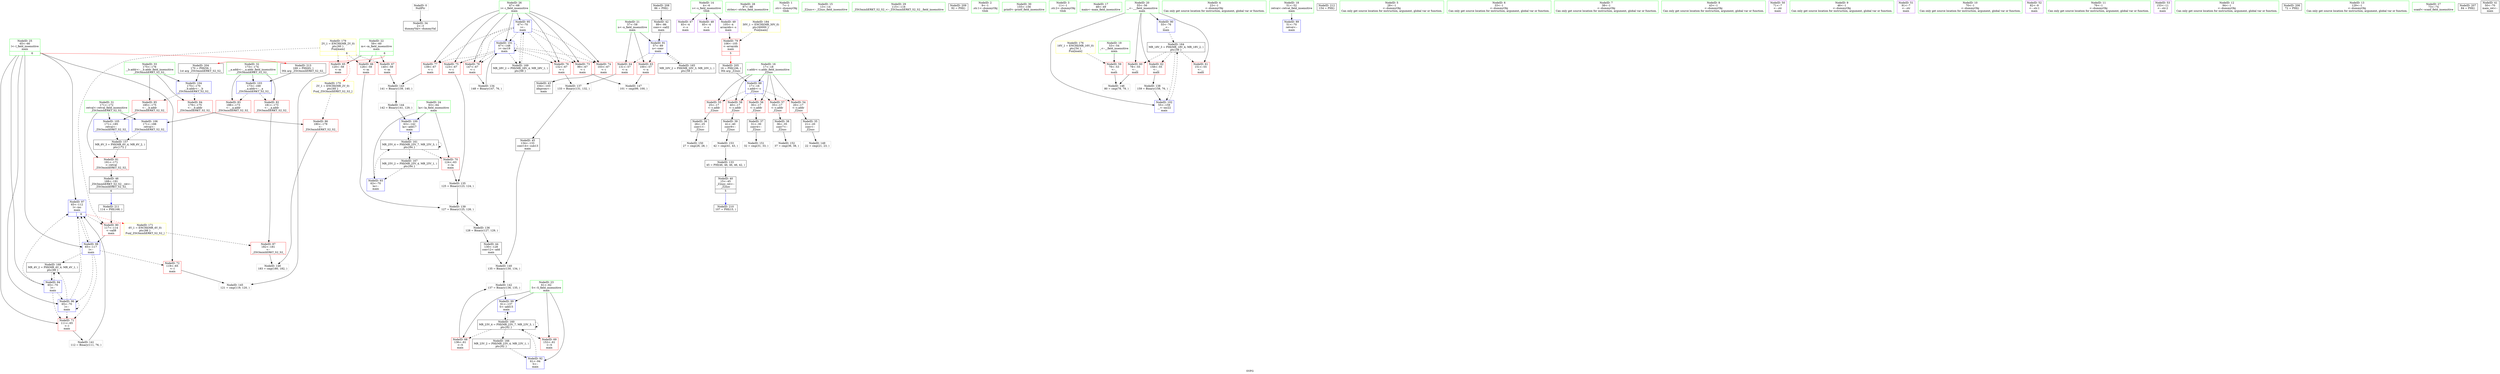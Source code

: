 digraph "SVFG" {
	label="SVFG";

	Node0x558d24518c00 [shape=record,color=grey,label="{NodeID: 0\nNullPtr}"];
	Node0x558d24518c00 -> Node0x558d24532030[style=solid];
	Node0x558d24532c90 [shape=record,color=blue,label="{NodeID: 97\n65\<--112\nl\<--inc\nmain\n|{|<s2>6}}"];
	Node0x558d24532c90 -> Node0x558d245355e0[style=dashed];
	Node0x558d24532c90 -> Node0x558d24532d60[style=dashed];
	Node0x558d24532c90:s2 -> Node0x558d245463c0[style=dashed,color=red];
	Node0x558d24530ea0 [shape=record,color=green,label="{NodeID: 14\n4\<--6\ns\<--s_field_insensitive\nGlob }"];
	Node0x558d24530ea0 -> Node0x558d24532af0[style=solid];
	Node0x558d24530ea0 -> Node0x558d24533be0[style=solid];
	Node0x558d24530ea0 -> Node0x558d24533cb0[style=solid];
	Node0x558d24531ac0 [shape=record,color=green,label="{NodeID: 28\n87\<--88\nstrlen\<--strlen_field_insensitive\n}"];
	Node0x558d24552af0 [shape=record,color=black,label="{NodeID: 208\n86 = PHI()\n}"];
	Node0x558d24552af0 -> Node0x558d245326e0[style=solid];
	Node0x558d245326e0 [shape=record,color=black,label="{NodeID: 42\n89\<--86\nconv\<--call2\nmain\n}"];
	Node0x558d245326e0 -> Node0x558d24535ed0[style=solid];
	Node0x558d2453a110 [shape=record,color=grey,label="{NodeID: 139\n127 = Binary(125, 126, )\n}"];
	Node0x558d2453a110 -> Node0x558d24539c90[style=solid];
	Node0x558d24534260 [shape=record,color=red,label="{NodeID: 56\n30\<--17\n\<--c.addr\n_Z2nzc\n}"];
	Node0x558d24534260 -> Node0x558d245322d0[style=solid];
	Node0x558d2453b610 [shape=record,color=grey,label="{NodeID: 153\n42 = cmp(41, 43, )\n}"];
	Node0x558d2453b610 -> Node0x558d24367c00[style=solid];
	Node0x558d24534dc0 [shape=record,color=red,label="{NodeID: 70\n124\<--63\n\<--la\nmain\n}"];
	Node0x558d24534dc0 -> Node0x558d24539b10[style=solid];
	Node0x558d245449a0 [shape=record,color=black,label="{NodeID: 167\nMR_25V_2 = PHI(MR_25V_4, MR_25V_1, )\npts\{64 \}\n}"];
	Node0x558d245449a0 -> Node0x558d24536070[style=dashed];
	Node0x558d24535920 [shape=record,color=red,label="{NodeID: 84\n179\<--175\n\<--__b.addr\n_ZSt3minIiERKT_S2_S2_\n}"];
	Node0x558d24535920 -> Node0x558d24535ac0[style=solid];
	Node0x558d2452fec0 [shape=record,color=green,label="{NodeID: 1\n7\<--1\n.str\<--dummyObj\nGlob }"];
	Node0x558d24532d60 [shape=record,color=blue,label="{NodeID: 98\n65\<--117\nl\<--\nmain\n}"];
	Node0x558d24532d60 -> Node0x558d24534e90[style=dashed];
	Node0x558d24532d60 -> Node0x558d24534f60[style=dashed];
	Node0x558d24532d60 -> Node0x558d24532bc0[style=dashed];
	Node0x558d24532d60 -> Node0x558d24532c90[style=dashed];
	Node0x558d24532d60 -> Node0x558d24544ea0[style=dashed];
	Node0x558d24530fa0 [shape=record,color=green,label="{NodeID: 15\n13\<--14\n_Z2nzc\<--_Z2nzc_field_insensitive\n}"];
	Node0x558d24531bc0 [shape=record,color=green,label="{NodeID: 29\n115\<--116\n_ZSt3minIiERKT_S2_S2_\<--_ZSt3minIiERKT_S2_S2__field_insensitive\n}"];
	Node0x558d24552c50 [shape=record,color=black,label="{NodeID: 209\n92 = PHI()\n}"];
	Node0x558d245327b0 [shape=record,color=black,label="{NodeID: 43\n104\<--103\nidxprom\<--\nmain\n}"];
	Node0x558d2453a290 [shape=record,color=grey,label="{NodeID: 140\n135 = Binary(130, 134, )\n}"];
	Node0x558d2453a290 -> Node0x558d2453a590[style=solid];
	Node0x558d24534330 [shape=record,color=red,label="{NodeID: 57\n35\<--17\n\<--c.addr\n_Z2nzc\n}"];
	Node0x558d24534330 -> Node0x558d245323a0[style=solid];
	Node0x558d24534e90 [shape=record,color=red,label="{NodeID: 71\n111\<--65\n\<--l\nmain\n}"];
	Node0x558d24534e90 -> Node0x558d2453a410[style=solid];
	Node0x558d24544ea0 [shape=record,color=black,label="{NodeID: 168\nMR_4V_2 = PHI(MR_4V_4, MR_4V_1, )\npts\{66 \}\n}"];
	Node0x558d24544ea0 -> Node0x558d24536140[style=dashed];
	Node0x558d245359f0 [shape=record,color=red,label="{NodeID: 85\n185\<--175\n\<--__b.addr\n_ZSt3minIiERKT_S2_S2_\n}"];
	Node0x558d245359f0 -> Node0x558d24533310[style=solid];
	Node0x558d2452ff50 [shape=record,color=green,label="{NodeID: 2\n9\<--1\n.str.1\<--dummyObj\nGlob }"];
	Node0x558d24532e30 [shape=record,color=blue,label="{NodeID: 99\n61\<--137\nS\<--add15\nmain\n}"];
	Node0x558d24532e30 -> Node0x558d245426a0[style=dashed];
	Node0x558d245310a0 [shape=record,color=green,label="{NodeID: 16\n17\<--18\nc.addr\<--c.addr_field_insensitive\n_Z2nzc\n}"];
	Node0x558d245310a0 -> Node0x558d245340c0[style=solid];
	Node0x558d245310a0 -> Node0x558d24534190[style=solid];
	Node0x558d245310a0 -> Node0x558d24534260[style=solid];
	Node0x558d245310a0 -> Node0x558d24534330[style=solid];
	Node0x558d245310a0 -> Node0x558d24534400[style=solid];
	Node0x558d245310a0 -> Node0x558d24535c60[style=solid];
	Node0x558d24531cc0 [shape=record,color=green,label="{NodeID: 30\n155\<--156\nprintf\<--printf_field_insensitive\n}"];
	Node0x558d24552d20 [shape=record,color=black,label="{NodeID: 210\n107 = PHI(15, )\n}"];
	Node0x558d24532880 [shape=record,color=black,label="{NodeID: 44\n130\<--128\nconv12\<--add\nmain\n}"];
	Node0x558d24532880 -> Node0x558d2453a290[style=solid];
	Node0x558d2453a410 [shape=record,color=grey,label="{NodeID: 141\n112 = Binary(111, 76, )\n}"];
	Node0x558d2453a410 -> Node0x558d24532c90[style=solid];
	Node0x558d24534400 [shape=record,color=red,label="{NodeID: 58\n40\<--17\n\<--c.addr\n_Z2nzc\n}"];
	Node0x558d24534400 -> Node0x558d24532470[style=solid];
	Node0x558d24534f60 [shape=record,color=red,label="{NodeID: 72\n119\<--65\n\<--l\nmain\n}"];
	Node0x558d24534f60 -> Node0x558d2453aa10[style=solid];
	Node0x558d245453a0 [shape=record,color=black,label="{NodeID: 169\nMR_28V_2 = PHI(MR_28V_4, MR_28V_1, )\npts\{68 \}\n}"];
	Node0x558d245453a0 -> Node0x558d24536210[style=dashed];
	Node0x558d24535ac0 [shape=record,color=red,label="{NodeID: 86\n180\<--179\n\<--\n_ZSt3minIiERKT_S2_S2_\n}"];
	Node0x558d24535ac0 -> Node0x558d2453ae90[style=solid];
	Node0x558d2452ffe0 [shape=record,color=green,label="{NodeID: 3\n11\<--1\n.str.2\<--dummyObj\nGlob }"];
	Node0x558d24532f00 [shape=record,color=blue,label="{NodeID: 100\n63\<--142\nla\<--add17\nmain\n}"];
	Node0x558d24532f00 -> Node0x558d24542ba0[style=dashed];
	Node0x558d24531170 [shape=record,color=green,label="{NodeID: 17\n48\<--49\nmain\<--main_field_insensitive\n}"];
	Node0x558d24531dc0 [shape=record,color=green,label="{NodeID: 31\n171\<--172\nretval\<--retval_field_insensitive\n_ZSt3minIiERKT_S2_S2_\n}"];
	Node0x558d24531dc0 -> Node0x558d245356b0[style=solid];
	Node0x558d24531dc0 -> Node0x558d24533310[style=solid];
	Node0x558d24531dc0 -> Node0x558d24537330[style=solid];
	Node0x558d24552e90 [shape=record,color=black,label="{NodeID: 211\n114 = PHI(168, )\n}"];
	Node0x558d24552e90 -> Node0x558d245355e0[style=solid];
	Node0x558d24532950 [shape=record,color=black,label="{NodeID: 45\n134\<--133\nconv14\<--sub13\nmain\n}"];
	Node0x558d24532950 -> Node0x558d2453a290[style=solid];
	Node0x558d2453a590 [shape=record,color=grey,label="{NodeID: 142\n137 = Binary(136, 135, )\n}"];
	Node0x558d2453a590 -> Node0x558d24532e30[style=solid];
	Node0x558d245344d0 [shape=record,color=red,label="{NodeID: 59\n79\<--53\n\<--_\nmain\n}"];
	Node0x558d245344d0 -> Node0x558d2453ab90[style=solid];
	Node0x558d24535030 [shape=record,color=red,label="{NodeID: 73\n99\<--67\n\<--i\nmain\n}"];
	Node0x558d24535030 -> Node0x558d2453ad10[style=solid];
	Node0x558d245458a0 [shape=record,color=yellow,style=double,label="{NodeID: 170\n2V_1 = ENCHI(MR_2V_0)\npts\{60 \}\nFun[_ZSt3minIiERKT_S2_S2_]}"];
	Node0x558d245458a0 -> Node0x558d24535ac0[style=dashed];
	Node0x558d24535b90 [shape=record,color=red,label="{NodeID: 87\n182\<--181\n\<--\n_ZSt3minIiERKT_S2_S2_\n}"];
	Node0x558d24535b90 -> Node0x558d2453ae90[style=solid];
	Node0x558d24530070 [shape=record,color=green,label="{NodeID: 4\n23\<--1\n\<--dummyObj\nCan only get source location for instruction, argument, global var or function.}"];
	Node0x558d24547760 [shape=record,color=yellow,style=double,label="{NodeID: 184\n30V_1 = ENCHI(MR_30V_0)\npts\{60000 \}\nFun[main]}"];
	Node0x558d24547760 -> Node0x558d24535510[style=dashed];
	Node0x558d24532fd0 [shape=record,color=blue,label="{NodeID: 101\n67\<--148\ni\<--inc19\nmain\n}"];
	Node0x558d24532fd0 -> Node0x558d24535030[style=dashed];
	Node0x558d24532fd0 -> Node0x558d24535100[style=dashed];
	Node0x558d24532fd0 -> Node0x558d245351d0[style=dashed];
	Node0x558d24532fd0 -> Node0x558d245352a0[style=dashed];
	Node0x558d24532fd0 -> Node0x558d24535370[style=dashed];
	Node0x558d24532fd0 -> Node0x558d24535440[style=dashed];
	Node0x558d24532fd0 -> Node0x558d24532fd0[style=dashed];
	Node0x558d24532fd0 -> Node0x558d245453a0[style=dashed];
	Node0x558d24531270 [shape=record,color=green,label="{NodeID: 18\n51\<--52\nretval\<--retval_field_insensitive\nmain\n}"];
	Node0x558d24531270 -> Node0x558d24535d30[style=solid];
	Node0x558d24531e90 [shape=record,color=green,label="{NodeID: 32\n173\<--174\n__a.addr\<--__a.addr_field_insensitive\n_ZSt3minIiERKT_S2_S2_\n}"];
	Node0x558d24531e90 -> Node0x558d24535780[style=solid];
	Node0x558d24531e90 -> Node0x558d24535850[style=solid];
	Node0x558d24531e90 -> Node0x558d24533170[style=solid];
	Node0x558d24553060 [shape=record,color=black,label="{NodeID: 212\n154 = PHI()\n}"];
	Node0x558d24532a20 [shape=record,color=black,label="{NodeID: 46\n168\<--191\n_ZSt3minIiERKT_S2_S2__ret\<--\n_ZSt3minIiERKT_S2_S2_\n|{<s0>6}}"];
	Node0x558d24532a20:s0 -> Node0x558d24552e90[style=solid,color=blue];
	Node0x558d2453a710 [shape=record,color=grey,label="{NodeID: 143\n141 = Binary(139, 140, )\n}"];
	Node0x558d2453a710 -> Node0x558d2453a890[style=solid];
	Node0x558d245345a0 [shape=record,color=red,label="{NodeID: 60\n78\<--55\n\<--__\nmain\n}"];
	Node0x558d245345a0 -> Node0x558d2453ab90[style=solid];
	Node0x558d245417a0 [shape=record,color=black,label="{NodeID: 157\nMR_6V_3 = PHI(MR_6V_4, MR_6V_2, )\npts\{172 \}\n}"];
	Node0x558d245417a0 -> Node0x558d245356b0[style=dashed];
	Node0x558d24535100 [shape=record,color=red,label="{NodeID: 74\n103\<--67\n\<--i\nmain\n}"];
	Node0x558d24535100 -> Node0x558d245327b0[style=solid];
	Node0x558d245463c0 [shape=record,color=yellow,style=double,label="{NodeID: 171\n4V_1 = ENCHI(MR_4V_0)\npts\{66 \}\nFun[_ZSt3minIiERKT_S2_S2_]}"];
	Node0x558d245463c0 -> Node0x558d24535b90[style=dashed];
	Node0x558d24535c60 [shape=record,color=blue,label="{NodeID: 88\n17\<--16\nc.addr\<--c\n_Z2nzc\n}"];
	Node0x558d24535c60 -> Node0x558d245340c0[style=dashed];
	Node0x558d24535c60 -> Node0x558d24534190[style=dashed];
	Node0x558d24535c60 -> Node0x558d24534260[style=dashed];
	Node0x558d24535c60 -> Node0x558d24534330[style=dashed];
	Node0x558d24535c60 -> Node0x558d24534400[style=dashed];
	Node0x558d245308b0 [shape=record,color=green,label="{NodeID: 5\n28\<--1\n\<--dummyObj\nCan only get source location for instruction, argument, global var or function.}"];
	Node0x558d245330a0 [shape=record,color=blue,label="{NodeID: 102\n55\<--159\n__\<--inc22\nmain\n}"];
	Node0x558d245330a0 -> Node0x558d24543aa0[style=dashed];
	Node0x558d24531340 [shape=record,color=green,label="{NodeID: 19\n53\<--54\n_\<--__field_insensitive\nmain\n}"];
	Node0x558d24531340 -> Node0x558d245344d0[style=solid];
	Node0x558d24531f60 [shape=record,color=green,label="{NodeID: 33\n175\<--176\n__b.addr\<--__b.addr_field_insensitive\n_ZSt3minIiERKT_S2_S2_\n}"];
	Node0x558d24531f60 -> Node0x558d24535920[style=solid];
	Node0x558d24531f60 -> Node0x558d245359f0[style=solid];
	Node0x558d24531f60 -> Node0x558d24533240[style=solid];
	Node0x558d24553130 [shape=record,color=black,label="{NodeID: 213\n169 = PHI(65, )\n0th arg _ZSt3minIiERKT_S2_S2_ }"];
	Node0x558d24553130 -> Node0x558d24533170[style=solid];
	Node0x558d24532af0 [shape=record,color=purple,label="{NodeID: 47\n83\<--4\n\<--s\nmain\n}"];
	Node0x558d2453a890 [shape=record,color=grey,label="{NodeID: 144\n142 = Binary(141, 129, )\n}"];
	Node0x558d2453a890 -> Node0x558d24532f00[style=solid];
	Node0x558d24534670 [shape=record,color=red,label="{NodeID: 61\n151\<--55\n\<--__\nmain\n}"];
	Node0x558d245351d0 [shape=record,color=red,label="{NodeID: 75\n123\<--67\n\<--i\nmain\n}"];
	Node0x558d245351d0 -> Node0x558d24539b10[style=solid];
	Node0x558d24535d30 [shape=record,color=blue,label="{NodeID: 89\n51\<--70\nretval\<--\nmain\n}"];
	Node0x558d24530940 [shape=record,color=green,label="{NodeID: 6\n33\<--1\n\<--dummyObj\nCan only get source location for instruction, argument, global var or function.}"];
	Node0x558d24533170 [shape=record,color=blue,label="{NodeID: 103\n173\<--169\n__a.addr\<--__a\n_ZSt3minIiERKT_S2_S2_\n}"];
	Node0x558d24533170 -> Node0x558d24535780[style=dashed];
	Node0x558d24533170 -> Node0x558d24535850[style=dashed];
	Node0x558d24531410 [shape=record,color=green,label="{NodeID: 20\n55\<--56\n__\<--___field_insensitive\nmain\n}"];
	Node0x558d24531410 -> Node0x558d245345a0[style=solid];
	Node0x558d24531410 -> Node0x558d24534670[style=solid];
	Node0x558d24531410 -> Node0x558d24534740[style=solid];
	Node0x558d24531410 -> Node0x558d24535e00[style=solid];
	Node0x558d24531410 -> Node0x558d245330a0[style=solid];
	Node0x558d24532030 [shape=record,color=black,label="{NodeID: 34\n2\<--3\ndummyVal\<--dummyVal\n}"];
	Node0x558d24533be0 [shape=record,color=purple,label="{NodeID: 48\n85\<--4\n\<--s\nmain\n}"];
	Node0x558d2453aa10 [shape=record,color=grey,label="{NodeID: 145\n121 = cmp(119, 120, )\n}"];
	Node0x558d24534740 [shape=record,color=red,label="{NodeID: 62\n158\<--55\n\<--__\nmain\n}"];
	Node0x558d24534740 -> Node0x558d24539f90[style=solid];
	Node0x558d245352a0 [shape=record,color=red,label="{NodeID: 76\n132\<--67\n\<--i\nmain\n}"];
	Node0x558d245352a0 -> Node0x558d24539e10[style=solid];
	Node0x558d24535e00 [shape=record,color=blue,label="{NodeID: 90\n55\<--76\n__\<--\nmain\n}"];
	Node0x558d24535e00 -> Node0x558d24543aa0[style=dashed];
	Node0x558d245309d0 [shape=record,color=green,label="{NodeID: 7\n38\<--1\n\<--dummyObj\nCan only get source location for instruction, argument, global var or function.}"];
	Node0x558d24533240 [shape=record,color=blue,label="{NodeID: 104\n175\<--170\n__b.addr\<--__b\n_ZSt3minIiERKT_S2_S2_\n}"];
	Node0x558d24533240 -> Node0x558d24535920[style=dashed];
	Node0x558d24533240 -> Node0x558d245359f0[style=dashed];
	Node0x558d245314e0 [shape=record,color=green,label="{NodeID: 21\n57\<--58\nn\<--n_field_insensitive\nmain\n}"];
	Node0x558d245314e0 -> Node0x558d24534810[style=solid];
	Node0x558d245314e0 -> Node0x558d245348e0[style=solid];
	Node0x558d245314e0 -> Node0x558d24535ed0[style=solid];
	Node0x558d24532130 [shape=record,color=black,label="{NodeID: 35\n21\<--20\nconv\<--\n_Z2nzc\n}"];
	Node0x558d24532130 -> Node0x558d2453b010[style=solid];
	Node0x558d24533cb0 [shape=record,color=purple,label="{NodeID: 49\n105\<--4\narrayidx\<--s\nmain\n}"];
	Node0x558d24533cb0 -> Node0x558d24535510[style=solid];
	Node0x558d2453ab90 [shape=record,color=grey,label="{NodeID: 146\n80 = cmp(78, 79, )\n}"];
	Node0x558d24534810 [shape=record,color=red,label="{NodeID: 63\n100\<--57\n\<--n\nmain\n}"];
	Node0x558d24534810 -> Node0x558d2453ad10[style=solid];
	Node0x558d245426a0 [shape=record,color=black,label="{NodeID: 160\nMR_23V_4 = PHI(MR_23V_7, MR_23V_3, )\npts\{62 \}\n}"];
	Node0x558d245426a0 -> Node0x558d24534c20[style=dashed];
	Node0x558d245426a0 -> Node0x558d24534cf0[style=dashed];
	Node0x558d245426a0 -> Node0x558d24532e30[style=dashed];
	Node0x558d245426a0 -> Node0x558d245426a0[style=dashed];
	Node0x558d245426a0 -> Node0x558d245444a0[style=dashed];
	Node0x558d24535370 [shape=record,color=red,label="{NodeID: 77\n139\<--67\n\<--i\nmain\n}"];
	Node0x558d24535370 -> Node0x558d2453a710[style=solid];
	Node0x558d24535ed0 [shape=record,color=blue,label="{NodeID: 91\n57\<--89\nn\<--conv\nmain\n}"];
	Node0x558d24535ed0 -> Node0x558d24534810[style=dashed];
	Node0x558d24535ed0 -> Node0x558d245348e0[style=dashed];
	Node0x558d24535ed0 -> Node0x558d24543fa0[style=dashed];
	Node0x558d24530a60 [shape=record,color=green,label="{NodeID: 8\n43\<--1\n\<--dummyObj\nCan only get source location for instruction, argument, global var or function.}"];
	Node0x558d24533310 [shape=record,color=blue,label="{NodeID: 105\n171\<--185\nretval\<--\n_ZSt3minIiERKT_S2_S2_\n}"];
	Node0x558d24533310 -> Node0x558d245417a0[style=dashed];
	Node0x558d245315b0 [shape=record,color=green,label="{NodeID: 22\n59\<--60\nm\<--m_field_insensitive\nmain\n|{|<s3>6}}"];
	Node0x558d245315b0 -> Node0x558d245349b0[style=solid];
	Node0x558d245315b0 -> Node0x558d24534a80[style=solid];
	Node0x558d245315b0 -> Node0x558d24534b50[style=solid];
	Node0x558d245315b0:s3 -> Node0x558d24551f90[style=solid,color=red];
	Node0x558d24532200 [shape=record,color=black,label="{NodeID: 36\n26\<--25\nconv1\<--\n_Z2nzc\n}"];
	Node0x558d24532200 -> Node0x558d2453b190[style=solid];
	Node0x558d24367c00 [shape=record,color=black,label="{NodeID: 133\n45 = PHI(46, 46, 46, 46, 42, )\n}"];
	Node0x558d24367c00 -> Node0x558d24532540[style=solid];
	Node0x558d24533d80 [shape=record,color=purple,label="{NodeID: 50\n71\<--7\n\<--.str\nmain\n}"];
	Node0x558d2453ad10 [shape=record,color=grey,label="{NodeID: 147\n101 = cmp(99, 100, )\n}"];
	Node0x558d245348e0 [shape=record,color=red,label="{NodeID: 64\n131\<--57\n\<--n\nmain\n}"];
	Node0x558d245348e0 -> Node0x558d24539e10[style=solid];
	Node0x558d24542ba0 [shape=record,color=black,label="{NodeID: 161\nMR_25V_4 = PHI(MR_25V_7, MR_25V_3, )\npts\{64 \}\n}"];
	Node0x558d24542ba0 -> Node0x558d24534dc0[style=dashed];
	Node0x558d24542ba0 -> Node0x558d24532f00[style=dashed];
	Node0x558d24542ba0 -> Node0x558d24542ba0[style=dashed];
	Node0x558d24542ba0 -> Node0x558d245449a0[style=dashed];
	Node0x558d24535440 [shape=record,color=red,label="{NodeID: 78\n147\<--67\n\<--i\nmain\n}"];
	Node0x558d24535440 -> Node0x558d24539990[style=solid];
	Node0x558d24535fa0 [shape=record,color=blue,label="{NodeID: 92\n61\<--94\nS\<--\nmain\n}"];
	Node0x558d24535fa0 -> Node0x558d245426a0[style=dashed];
	Node0x558d24530af0 [shape=record,color=green,label="{NodeID: 9\n46\<--1\n\<--dummyObj\nCan only get source location for instruction, argument, global var or function.}"];
	Node0x558d24537330 [shape=record,color=blue,label="{NodeID: 106\n171\<--188\nretval\<--\n_ZSt3minIiERKT_S2_S2_\n}"];
	Node0x558d24537330 -> Node0x558d245417a0[style=dashed];
	Node0x558d24531680 [shape=record,color=green,label="{NodeID: 23\n61\<--62\nS\<--S_field_insensitive\nmain\n}"];
	Node0x558d24531680 -> Node0x558d24534c20[style=solid];
	Node0x558d24531680 -> Node0x558d24534cf0[style=solid];
	Node0x558d24531680 -> Node0x558d24535fa0[style=solid];
	Node0x558d24531680 -> Node0x558d24532e30[style=solid];
	Node0x558d245322d0 [shape=record,color=black,label="{NodeID: 37\n31\<--30\nconv4\<--\n_Z2nzc\n}"];
	Node0x558d245322d0 -> Node0x558d2453b310[style=solid];
	Node0x558d24539990 [shape=record,color=grey,label="{NodeID: 134\n148 = Binary(147, 76, )\n}"];
	Node0x558d24539990 -> Node0x558d24532fd0[style=solid];
	Node0x558d24533e50 [shape=record,color=purple,label="{NodeID: 51\n91\<--7\n\<--.str\nmain\n}"];
	Node0x558d2453ae90 [shape=record,color=grey,label="{NodeID: 148\n183 = cmp(180, 182, )\n}"];
	Node0x558d245349b0 [shape=record,color=red,label="{NodeID: 65\n120\<--59\n\<--m\nmain\n}"];
	Node0x558d245349b0 -> Node0x558d2453aa10[style=solid];
	Node0x558d24535510 [shape=record,color=red,label="{NodeID: 79\n106\<--105\n\<--arrayidx\nmain\n|{<s0>5}}"];
	Node0x558d24535510:s0 -> Node0x558d24552180[style=solid,color=red];
	Node0x558d24546850 [shape=record,color=yellow,style=double,label="{NodeID: 176\n16V_1 = ENCHI(MR_16V_0)\npts\{54 \}\nFun[main]}"];
	Node0x558d24546850 -> Node0x558d245344d0[style=dashed];
	Node0x558d24536070 [shape=record,color=blue,label="{NodeID: 93\n63\<--70\nla\<--\nmain\n}"];
	Node0x558d24536070 -> Node0x558d24542ba0[style=dashed];
	Node0x558d24530b80 [shape=record,color=green,label="{NodeID: 10\n70\<--1\n\<--dummyObj\nCan only get source location for instruction, argument, global var or function.}"];
	Node0x558d24531750 [shape=record,color=green,label="{NodeID: 24\n63\<--64\nla\<--la_field_insensitive\nmain\n}"];
	Node0x558d24531750 -> Node0x558d24534dc0[style=solid];
	Node0x558d24531750 -> Node0x558d24536070[style=solid];
	Node0x558d24531750 -> Node0x558d24532f00[style=solid];
	Node0x558d24551f90 [shape=record,color=black,label="{NodeID: 204\n170 = PHI(59, )\n1st arg _ZSt3minIiERKT_S2_S2_ }"];
	Node0x558d24551f90 -> Node0x558d24533240[style=solid];
	Node0x558d245323a0 [shape=record,color=black,label="{NodeID: 38\n36\<--35\nconv7\<--\n_Z2nzc\n}"];
	Node0x558d245323a0 -> Node0x558d2453b490[style=solid];
	Node0x558d24539b10 [shape=record,color=grey,label="{NodeID: 135\n125 = Binary(123, 124, )\n}"];
	Node0x558d24539b10 -> Node0x558d2453a110[style=solid];
	Node0x558d24533f20 [shape=record,color=purple,label="{NodeID: 52\n82\<--9\n\<--.str.1\nmain\n}"];
	Node0x558d2453b010 [shape=record,color=grey,label="{NodeID: 149\n22 = cmp(21, 23, )\n}"];
	Node0x558d24534a80 [shape=record,color=red,label="{NodeID: 66\n126\<--59\n\<--m\nmain\n}"];
	Node0x558d24534a80 -> Node0x558d2453a110[style=solid];
	Node0x558d245355e0 [shape=record,color=red,label="{NodeID: 80\n117\<--114\n\<--call8\nmain\n}"];
	Node0x558d245355e0 -> Node0x558d24532d60[style=solid];
	Node0x558d24536140 [shape=record,color=blue,label="{NodeID: 94\n65\<--70\nl\<--\nmain\n}"];
	Node0x558d24536140 -> Node0x558d24534e90[style=dashed];
	Node0x558d24536140 -> Node0x558d24532bc0[style=dashed];
	Node0x558d24536140 -> Node0x558d24532c90[style=dashed];
	Node0x558d24536140 -> Node0x558d24544ea0[style=dashed];
	Node0x558d24530c10 [shape=record,color=green,label="{NodeID: 11\n76\<--1\n\<--dummyObj\nCan only get source location for instruction, argument, global var or function.}"];
	Node0x558d24531820 [shape=record,color=green,label="{NodeID: 25\n65\<--66\nl\<--l_field_insensitive\nmain\n|{|<s6>6}}"];
	Node0x558d24531820 -> Node0x558d24534e90[style=solid];
	Node0x558d24531820 -> Node0x558d24534f60[style=solid];
	Node0x558d24531820 -> Node0x558d24536140[style=solid];
	Node0x558d24531820 -> Node0x558d24532bc0[style=solid];
	Node0x558d24531820 -> Node0x558d24532c90[style=solid];
	Node0x558d24531820 -> Node0x558d24532d60[style=solid];
	Node0x558d24531820:s6 -> Node0x558d24553130[style=solid,color=red];
	Node0x558d24552180 [shape=record,color=black,label="{NodeID: 205\n16 = PHI(106, )\n0th arg _Z2nzc }"];
	Node0x558d24552180 -> Node0x558d24535c60[style=solid];
	Node0x558d24532470 [shape=record,color=black,label="{NodeID: 39\n41\<--40\nconv9\<--\n_Z2nzc\n}"];
	Node0x558d24532470 -> Node0x558d2453b610[style=solid];
	Node0x558d24539c90 [shape=record,color=grey,label="{NodeID: 136\n128 = Binary(127, 129, )\n}"];
	Node0x558d24539c90 -> Node0x558d24532880[style=solid];
	Node0x558d24533ff0 [shape=record,color=purple,label="{NodeID: 53\n153\<--11\n\<--.str.2\nmain\n}"];
	Node0x558d2453b190 [shape=record,color=grey,label="{NodeID: 150\n27 = cmp(26, 28, )\n}"];
	Node0x558d24534b50 [shape=record,color=red,label="{NodeID: 67\n140\<--59\n\<--m\nmain\n}"];
	Node0x558d24534b50 -> Node0x558d2453a710[style=solid];
	Node0x558d24543aa0 [shape=record,color=black,label="{NodeID: 164\nMR_18V_3 = PHI(MR_18V_4, MR_18V_2, )\npts\{56 \}\n}"];
	Node0x558d24543aa0 -> Node0x558d245345a0[style=dashed];
	Node0x558d24543aa0 -> Node0x558d24534670[style=dashed];
	Node0x558d24543aa0 -> Node0x558d24534740[style=dashed];
	Node0x558d24543aa0 -> Node0x558d245330a0[style=dashed];
	Node0x558d245356b0 [shape=record,color=red,label="{NodeID: 81\n191\<--171\n\<--retval\n_ZSt3minIiERKT_S2_S2_\n}"];
	Node0x558d245356b0 -> Node0x558d24532a20[style=solid];
	Node0x558d24536210 [shape=record,color=blue,label="{NodeID: 95\n67\<--70\ni\<--\nmain\n}"];
	Node0x558d24536210 -> Node0x558d24535030[style=dashed];
	Node0x558d24536210 -> Node0x558d24535100[style=dashed];
	Node0x558d24536210 -> Node0x558d245351d0[style=dashed];
	Node0x558d24536210 -> Node0x558d245352a0[style=dashed];
	Node0x558d24536210 -> Node0x558d24535370[style=dashed];
	Node0x558d24536210 -> Node0x558d24535440[style=dashed];
	Node0x558d24536210 -> Node0x558d24532fd0[style=dashed];
	Node0x558d24536210 -> Node0x558d245453a0[style=dashed];
	Node0x558d24530ca0 [shape=record,color=green,label="{NodeID: 12\n94\<--1\n\<--dummyObj\nCan only get source location for instruction, argument, global var or function.}"];
	Node0x558d245318f0 [shape=record,color=green,label="{NodeID: 26\n67\<--68\ni\<--i_field_insensitive\nmain\n}"];
	Node0x558d245318f0 -> Node0x558d24535030[style=solid];
	Node0x558d245318f0 -> Node0x558d24535100[style=solid];
	Node0x558d245318f0 -> Node0x558d245351d0[style=solid];
	Node0x558d245318f0 -> Node0x558d245352a0[style=solid];
	Node0x558d245318f0 -> Node0x558d24535370[style=solid];
	Node0x558d245318f0 -> Node0x558d24535440[style=solid];
	Node0x558d245318f0 -> Node0x558d24536210[style=solid];
	Node0x558d245318f0 -> Node0x558d24532fd0[style=solid];
	Node0x558d24552280 [shape=record,color=black,label="{NodeID: 206\n72 = PHI()\n}"];
	Node0x558d24532540 [shape=record,color=black,label="{NodeID: 40\n15\<--45\n_Z2nzc_ret\<--\n_Z2nzc\n|{<s0>5}}"];
	Node0x558d24532540:s0 -> Node0x558d24552d20[style=solid,color=blue];
	Node0x558d24539e10 [shape=record,color=grey,label="{NodeID: 137\n133 = Binary(131, 132, )\n}"];
	Node0x558d24539e10 -> Node0x558d24532950[style=solid];
	Node0x558d245340c0 [shape=record,color=red,label="{NodeID: 54\n20\<--17\n\<--c.addr\n_Z2nzc\n}"];
	Node0x558d245340c0 -> Node0x558d24532130[style=solid];
	Node0x558d2453b310 [shape=record,color=grey,label="{NodeID: 151\n32 = cmp(31, 33, )\n}"];
	Node0x558d24534c20 [shape=record,color=red,label="{NodeID: 68\n136\<--61\n\<--S\nmain\n}"];
	Node0x558d24534c20 -> Node0x558d2453a590[style=solid];
	Node0x558d24543fa0 [shape=record,color=black,label="{NodeID: 165\nMR_20V_2 = PHI(MR_20V_3, MR_20V_1, )\npts\{58 \}\n}"];
	Node0x558d24543fa0 -> Node0x558d24535ed0[style=dashed];
	Node0x558d24535780 [shape=record,color=red,label="{NodeID: 82\n181\<--173\n\<--__a.addr\n_ZSt3minIiERKT_S2_S2_\n}"];
	Node0x558d24535780 -> Node0x558d24535b90[style=solid];
	Node0x558d24546af0 [shape=record,color=yellow,style=double,label="{NodeID: 179\n2V_1 = ENCHI(MR_2V_0)\npts\{60 \}\nFun[main]|{|<s4>6}}"];
	Node0x558d24546af0 -> Node0x558d245349b0[style=dashed];
	Node0x558d24546af0 -> Node0x558d24534a80[style=dashed];
	Node0x558d24546af0 -> Node0x558d24534b50[style=dashed];
	Node0x558d24546af0 -> Node0x558d245355e0[style=dashed];
	Node0x558d24546af0:s4 -> Node0x558d245458a0[style=dashed,color=red];
	Node0x558d24532bc0 [shape=record,color=blue,label="{NodeID: 96\n65\<--70\nl\<--\nmain\n}"];
	Node0x558d24532bc0 -> Node0x558d24534e90[style=dashed];
	Node0x558d24532bc0 -> Node0x558d24532bc0[style=dashed];
	Node0x558d24532bc0 -> Node0x558d24532c90[style=dashed];
	Node0x558d24532bc0 -> Node0x558d24544ea0[style=dashed];
	Node0x558d24530da0 [shape=record,color=green,label="{NodeID: 13\n129\<--1\n\<--dummyObj\nCan only get source location for instruction, argument, global var or function.}"];
	Node0x558d245319c0 [shape=record,color=green,label="{NodeID: 27\n73\<--74\nscanf\<--scanf_field_insensitive\n}"];
	Node0x558d24552380 [shape=record,color=black,label="{NodeID: 207\n84 = PHI()\n}"];
	Node0x558d24532610 [shape=record,color=black,label="{NodeID: 41\n50\<--70\nmain_ret\<--\nmain\n}"];
	Node0x558d24539f90 [shape=record,color=grey,label="{NodeID: 138\n159 = Binary(158, 76, )\n}"];
	Node0x558d24539f90 -> Node0x558d245330a0[style=solid];
	Node0x558d24534190 [shape=record,color=red,label="{NodeID: 55\n25\<--17\n\<--c.addr\n_Z2nzc\n}"];
	Node0x558d24534190 -> Node0x558d24532200[style=solid];
	Node0x558d2453b490 [shape=record,color=grey,label="{NodeID: 152\n37 = cmp(36, 38, )\n}"];
	Node0x558d24534cf0 [shape=record,color=red,label="{NodeID: 69\n152\<--61\n\<--S\nmain\n}"];
	Node0x558d245444a0 [shape=record,color=black,label="{NodeID: 166\nMR_23V_2 = PHI(MR_23V_4, MR_23V_1, )\npts\{62 \}\n}"];
	Node0x558d245444a0 -> Node0x558d24535fa0[style=dashed];
	Node0x558d24535850 [shape=record,color=red,label="{NodeID: 83\n188\<--173\n\<--__a.addr\n_ZSt3minIiERKT_S2_S2_\n}"];
	Node0x558d24535850 -> Node0x558d24537330[style=solid];
}
